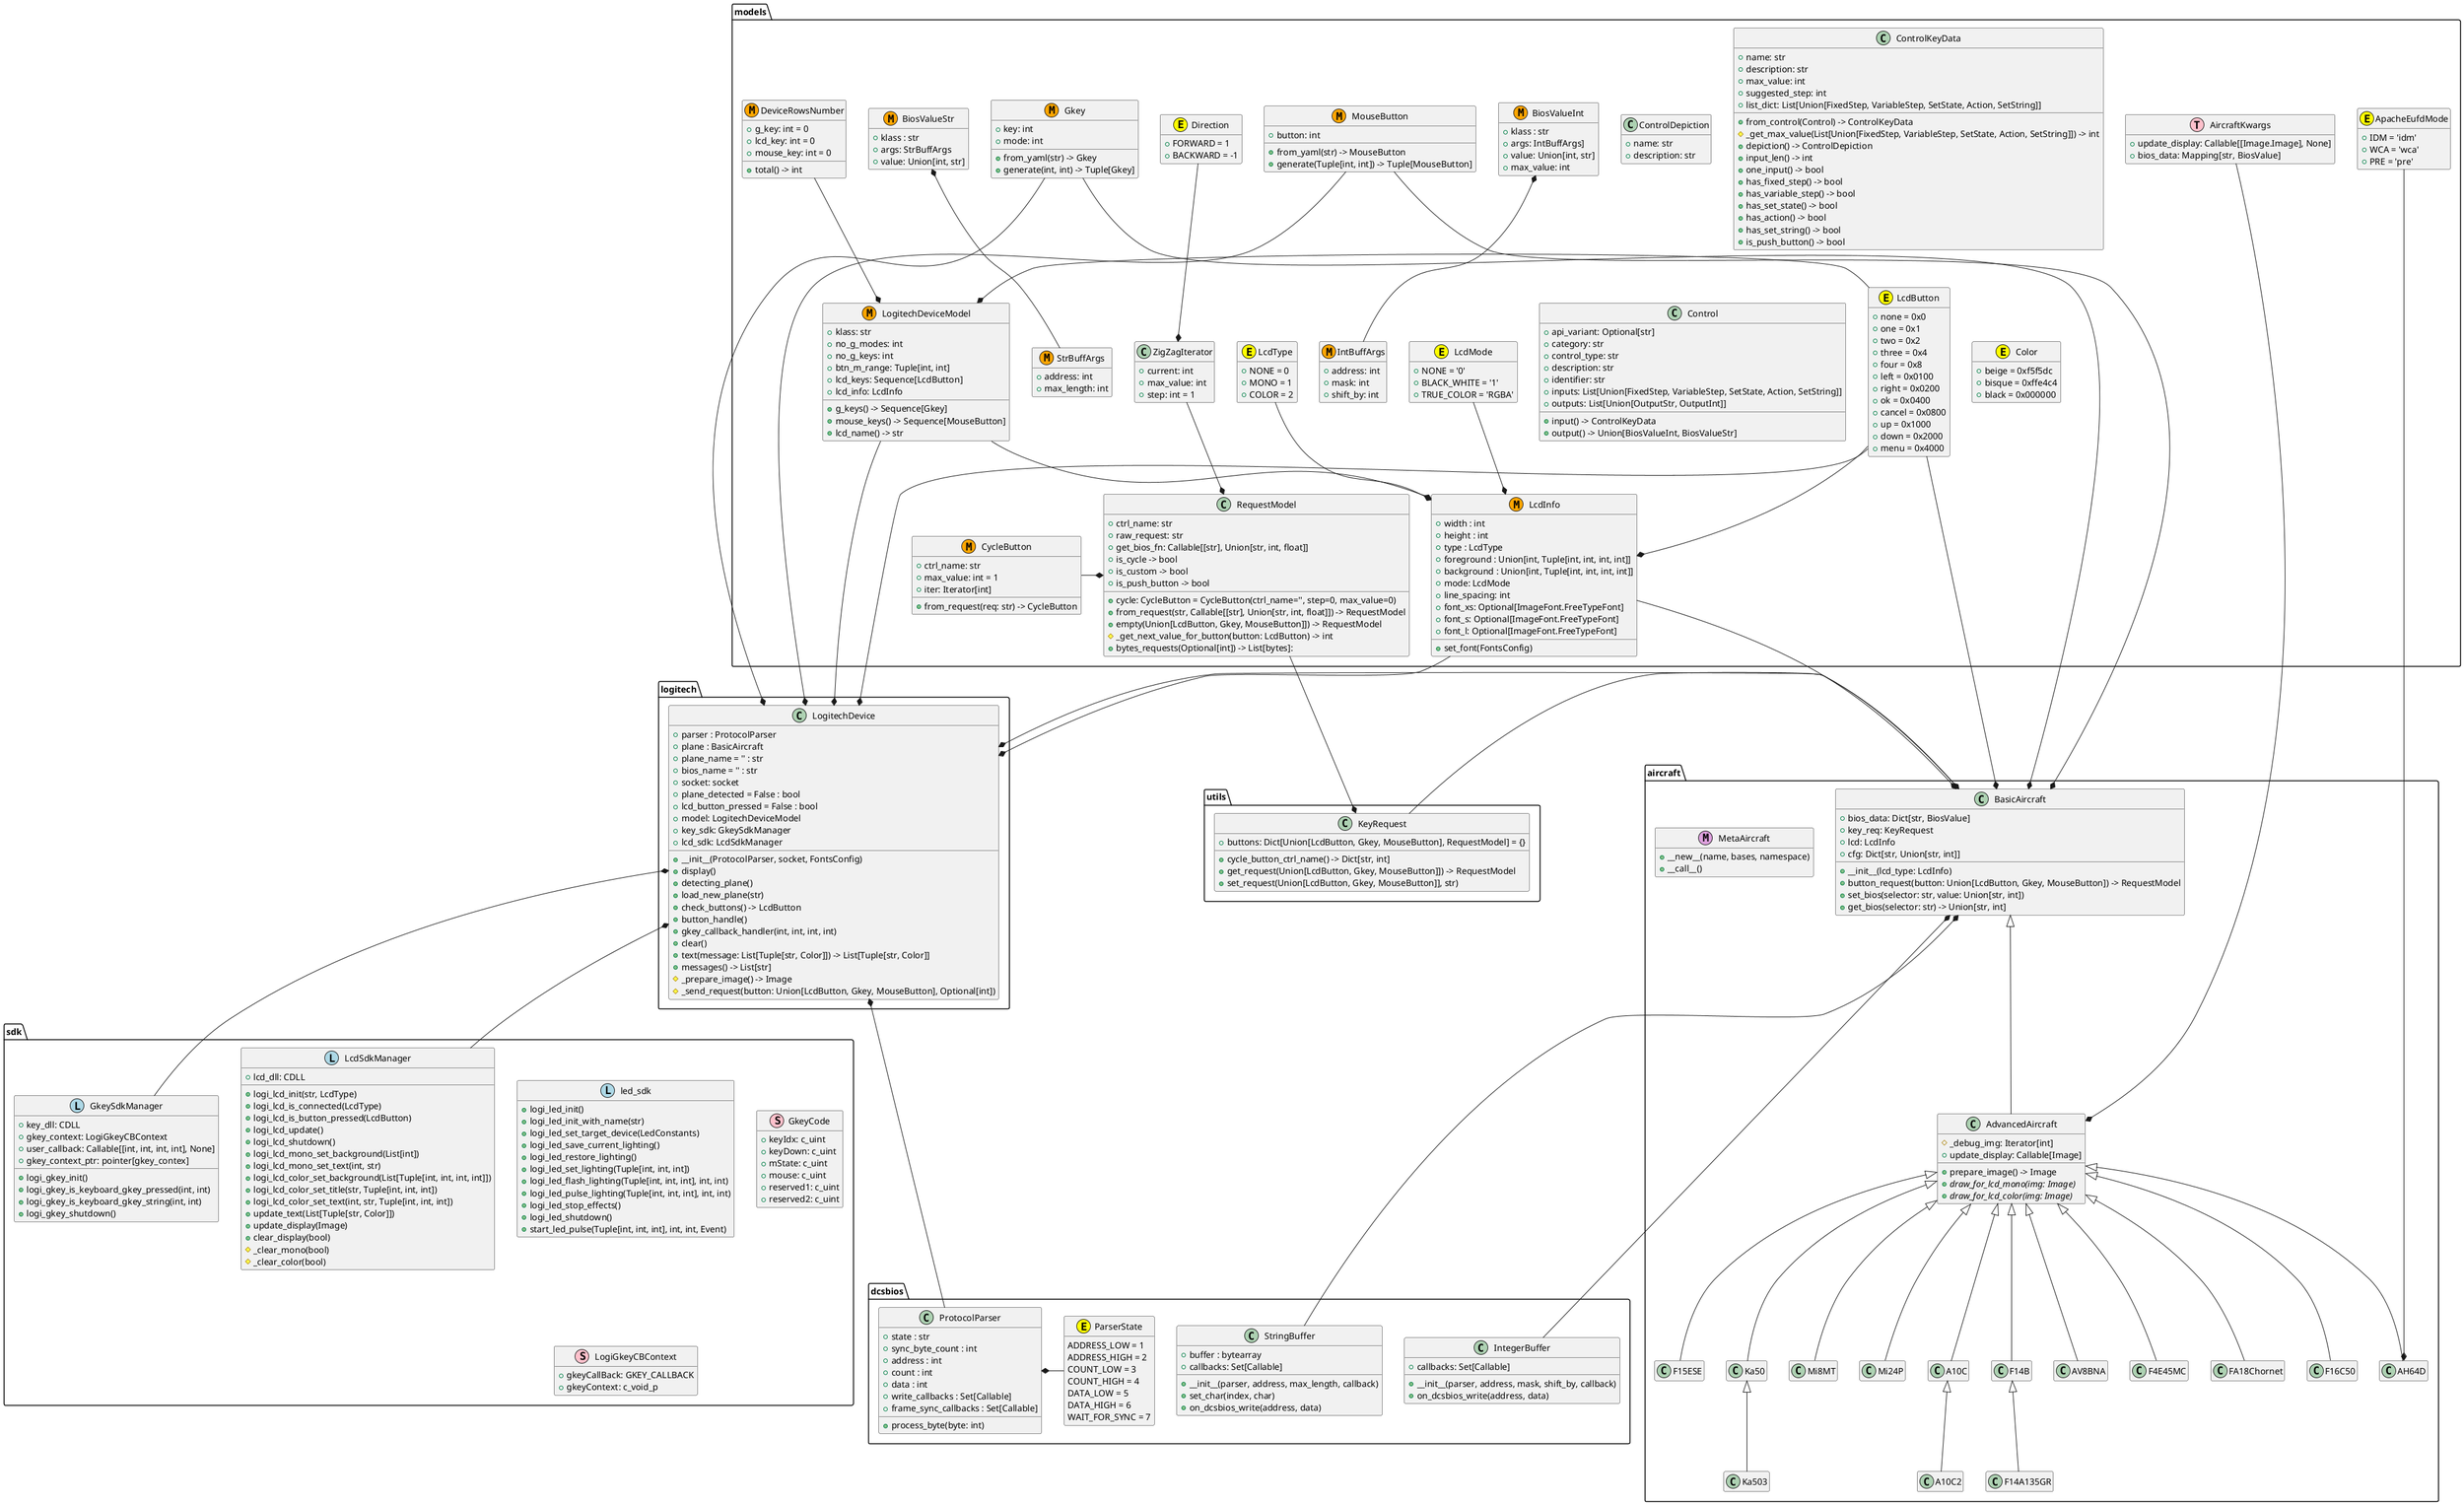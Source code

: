 @startuml
hide empty members

package dcsbios {
    class ProtocolParser {
        + state : str
        + sync_byte_count : int
        + address : int
        + count : int
        + data : int
        + write_callbacks : Set[Callable]
        + frame_sync_callbacks : Set[Callable]
        + process_byte(byte: int)
    }
    class StringBuffer {
        + buffer : bytearray
        + callbacks: Set[Callable]
        + __init__(parser, address, max_length, callback)
        + set_char(index, char)
        + on_dcsbios_write(address, data)
    }
    class IntegerBuffer {
        + callbacks: Set[Callable]
        + __init__(parser, address, mask, shift_by, callback)
        + on_dcsbios_write(address, data)
    }
    class ParserState <<(E,yellow)>> {
        ADDRESS_LOW = 1
        ADDRESS_HIGH = 2
        COUNT_LOW = 3
        COUNT_HIGH = 4
        DATA_LOW = 5
        DATA_HIGH = 6
        WAIT_FOR_SYNC = 7
    }
    ProtocolParser *- ParserState
}

package logitech {
    class LogitechDevice {
        + parser : ProtocolParser
        + plane : BasicAircraft
        + plane_name = '' : str
        + bios_name = '' : str
        + socket: socket
        + plane_detected = False : bool
        + lcd_button_pressed = False : bool
        + model: LogitechDeviceModel
        + __init__(ProtocolParser, socket, FontsConfig)
        + display()
        + detecting_plane()
        + load_new_plane(str)
        + check_buttons() -> LcdButton
        + button_handle()
        + key_sdk: GkeySdkManager
        + lcd_sdk: LcdSdkManager
        + gkey_callback_handler(int, int, int, int)
        + clear()
        + text(message: List[Tuple[str, Color]]) -> List[Tuple[str, Color]]
        + messages() -> List[str]
        # _prepare_image() -> Image
        # _send_request(button: Union[LcdButton, Gkey, MouseButton], Optional[int])
    }
}

package aircraft {
    BasicAircraft <|-- AdvancedAircraft
    AdvancedAircraft <|-- FA18Chornet
    AdvancedAircraft <|-- F16C50
    AdvancedAircraft <|-- F15ESE
    AdvancedAircraft <|-- Ka50
    Ka50 <|-- Ka503
    AdvancedAircraft <|-- Mi8MT
    AdvancedAircraft <|-- Mi24P
    AdvancedAircraft <|-- AH64D
    AdvancedAircraft <|-- A10C
    A10C <|-- A10C2
    AdvancedAircraft <|-- F14B
    F14B <|-- F14A135GR
    AdvancedAircraft <|-- AV8BNA
    AdvancedAircraft <|-- F4E45MC

    class MetaAircraft <<(M,plum)>> {
        + __new__(name, bases, namespace)
        + __call__()
    }
    class BasicAircraft {
        + bios_data: Dict[str, BiosValue]
        + key_req: KeyRequest
        + lcd: LcdInfo
        + cfg: Dict[str, Union[str, int]]
        + __init__(lcd_type: LcdInfo)
        + button_request(button: Union[LcdButton, Gkey, MouseButton]) -> RequestModel
        + set_bios(selector: str, value: Union[str, int])
        + get_bios(selector: str) -> Union[str, int]
    }
    class AdvancedAircraft {
        # _debug_img: Iterator[int]
        + prepare_image() -> Image
        + update_display: Callable[Image]
        + {abstract} draw_for_lcd_mono(img: Image)
        + {abstract} draw_for_lcd_color(img: Image)
    }
}

package utils {
    class KeyRequest {
        + buttons: Dict[Union[LcdButton, Gkey, MouseButton], RequestModel] = {}
        + cycle_button_ctrl_name() -> Dict[str, int]
        + get_request(Union[LcdButton, Gkey, MouseButton]]) -> RequestModel
        + set_request(Union[LcdButton, Gkey, MouseButton]], str)
    }
    KeyRequest -* BasicAircraft
}

package models {
    class Direction <<(E,yellow)>> {
        + FORWARD = 1
        + BACKWARD = -1
    }
    class ZigZagIterator {
        + current: int
        + max_value: int
        + step: int = 1
    }
    class CycleButton <<(M,orange)>> {
        + ctrl_name: str
        + max_value: int = 1
        + iter: Iterator[int]
        + from_request(req: str) -> CycleButton
    }
    class LcdInfo <<(M,orange)>> {
        + width : int
        + height : int
        + type : LcdType
        + foreground : Union[int, Tuple[int, int, int, int]]
        + background : Union[int, Tuple[int, int, int, int]]
        + mode: LcdMode
        + line_spacing: int
        + font_xs: Optional[ImageFont.FreeTypeFont]
        + font_s: Optional[ImageFont.FreeTypeFont]
        + font_l: Optional[ImageFont.FreeTypeFont]
        + set_font(FontsConfig)
    }
    class LcdMode <<(E,yellow)>> {
        + NONE = '0'
        + BLACK_WHITE = '1'
        + TRUE_COLOR = 'RGBA'
    }
    class LcdType <<(E,yellow)>> {
        + NONE = 0
        + MONO = 1
        + COLOR = 2
    }
    class Gkey <<(M,orange)>> {
        + key: int
        + mode: int
        + from_yaml(str) -> Gkey
        + generate(int, int) -> Tuple[Gkey]
    }
    class MouseButton <<(M,orange)>> {
        + button: int
        + from_yaml(str) -> MouseButton
        + generate(Tuple[int, int]) -> Tuple[MouseButton]
    }
    class LcdButton <<(E,yellow)>> {
        + none = 0x0
        + one = 0x1
        + two = 0x2
        + three = 0x4
        + four = 0x8
        + left = 0x0100
        + right = 0x0200
        + ok = 0x0400
        + cancel = 0x0800
        + up = 0x1000
        + down = 0x2000
        + menu = 0x4000
    }
    class IntBuffArgs <<(M,orange)>> {
        + address: int
        + mask: int
        + shift_by: int
    }
    class StrBuffArgs <<(M,orange)>> {
        + address: int
        + max_length: int
    }
    class BiosValueInt <<(M,orange)>> {
        + klass : str
        + args: IntBuffArgs]
        + value: Union[int, str]
        + max_value: int
    }
    class BiosValueStr <<(M,orange)>> {
        + klass : str
        + args: StrBuffArgs
        + value: Union[int, str]
    }
    class LogitechDeviceModel <<(M,orange)>> {
        + klass: str
        + no_g_modes: int
        + no_g_keys: int
        + btn_m_range: Tuple[int, int]
        + lcd_keys: Sequence[LcdButton]
        + lcd_info: LcdInfo
        + g_keys() -> Sequence[Gkey]
        + mouse_keys() -> Sequence[MouseButton]
        + lcd_name() -> str
    }
    class RequestModel{
        + ctrl_name: str
        + raw_request: str
        + get_bios_fn: Callable[[str], Union[str, int, float]]
        + cycle: CycleButton = CycleButton(ctrl_name='', step=0, max_value=0)
        + from_request(str, Callable[[str], Union[str, int, float]]) -> RequestModel
        + empty(Union[LcdButton, Gkey, MouseButton]]) -> RequestModel
        + is_cycle -> bool
        + is_custom -> bool
        + is_push_button -> bool
        # _get_next_value_for_button(button: LcdButton) -> int
        + bytes_requests(Optional[int]) -> List[bytes]:
    }
    class ControlDepiction {
        + name: str
        + description: str
    }
    class ControlKeyData {
        + name: str
        + description: str
        + max_value: int
        + suggested_step: int
        + list_dict: List[Union[FixedStep, VariableStep, SetState, Action, SetString]]
        + from_control(Control) -> ControlKeyData
        # _get_max_value(List[Union[FixedStep, VariableStep, SetState, Action, SetString]]) -> int
        + depiction() -> ControlDepiction
        + input_len() -> int
        + one_input() -> bool
        + has_fixed_step() -> bool
        + has_variable_step() -> bool
        + has_set_state() -> bool
        + has_action() -> bool
        + has_set_string() -> bool
        + is_push_button() -> bool
    }
    class Control {
        + api_variant: Optional[str]
        + category: str
        + control_type: str
        + description: str
        + identifier: str
        + inputs: List[Union[FixedStep, VariableStep, SetState, Action, SetString]]
        + outputs: List[Union[OutputStr, OutputInt]]
        + input() -> ControlKeyData
        + output() -> Union[BiosValueInt, BiosValueStr]
    }
    class DeviceRowsNumber <<(M,orange)>> {
        + g_key: int = 0
        + lcd_key: int = 0
        + mouse_key: int = 0
        + total() -> int
    }

    class Color <<(E,yellow)>> {
        + beige = 0xf5f5dc
        + bisque = 0xffe4c4
        + black = 0x000000
    }

    class ApacheEufdMode <<(E,yellow)>> {
        + IDM = 'idm'
        + WCA = 'wca'
        + PRE = 'pre'
    }

    class AircraftKwargs <<(T,pink)>> {
        + update_display: Callable[[Image.Image], None]
        + bios_data: Mapping[str, BiosValue]
    }

ApacheEufdMode -* AH64D
AircraftKwargs -* AdvancedAircraft

BiosValueInt *-- IntBuffArgs
BiosValueStr *-- StrBuffArgs

LcdType --* LcdInfo
LcdMode --* LcdInfo
LcdButton --* LcdInfo
LogitechDeviceModel --* LcdInfo
DeviceRowsNumber --* LogitechDeviceModel
LcdButton -* BasicAircraft
LcdButton -* LogitechDeviceModel
LcdButton -* LogitechDevice
Gkey --* BasicAircraft
Gkey --* LogitechDevice
MouseButton --* BasicAircraft
MouseButton --* LogitechDevice
Direction --* ZigZagIterator
ZigZagIterator --* RequestModel
LogitechDeviceModel -* LogitechDevice
RequestModel --* KeyRequest
CycleButton -* RequestModel
}
package sdk{
    class LcdSdkManager <<(L,lightblue)>> {
        + lcd_dll: CDLL
        + logi_lcd_init(str, LcdType)
        + logi_lcd_is_connected(LcdType)
        + logi_lcd_is_button_pressed(LcdButton)
        + logi_lcd_update()
        + logi_lcd_shutdown()
        + logi_lcd_mono_set_background(List[int])
        + logi_lcd_mono_set_text(int, str)
        + logi_lcd_color_set_background(List[Tuple[int, int, int, int]])
        + logi_lcd_color_set_title(str, Tuple[int, int, int])
        + logi_lcd_color_set_text(int, str, Tuple[int, int, int])
        + update_text(List[Tuple[str, Color]])
        + update_display(Image)
        + clear_display(bool)
        # _clear_mono(bool)
        # _clear_color(bool)
    }
    class led_sdk <<(L,lightblue)>> {
        + logi_led_init()
        + logi_led_init_with_name(str)
        + logi_led_set_target_device(LedConstants)
        + logi_led_save_current_lighting()
        + logi_led_restore_lighting()
        + logi_led_set_lighting(Tuple[int, int, int])
        + logi_led_flash_lighting(Tuple[int, int, int], int, int)
        + logi_led_pulse_lighting(Tuple[int, int, int], int, int)
        + logi_led_stop_effects()
        + logi_led_shutdown()
        + start_led_pulse(Tuple[int, int, int], int, int, Event)
    }
    class GkeySdkManager <<(L,lightblue)>> {
        + key_dll: CDLL
        + gkey_context: LogiGkeyCBContext
        + user_callback: Callable[[int, int, int, int], None]
        + gkey_context_ptr: pointer[gkey_contex]
        + logi_gkey_init()
        + logi_gkey_is_keyboard_gkey_pressed(int, int)
        + logi_gkey_is_keyboard_gkey_string(int, int)
        + logi_gkey_shutdown()
    }
    class GkeyCode <<(S,pink)>> {
        + keyIdx: c_uint
        + keyDown: c_uint
        + mState: c_uint
        + mouse: c_uint
        + reserved1: c_uint
        + reserved2: c_uint
    }
    class LogiGkeyCBContext <<(S,pink)>> {
        + gkeyCallBack: GKEY_CALLBACK
        + gkeyContext: c_void_p
    }
}

LogitechDevice *- BasicAircraft
LcdInfo --* LogitechDevice
LogitechDevice *-- ProtocolParser
LogitechDevice *-- LcdSdkManager
LogitechDevice *-- GkeySdkManager

LcdInfo --* BasicAircraft
BasicAircraft *-- StringBuffer
BasicAircraft *--- IntegerBuffer
@enduml
